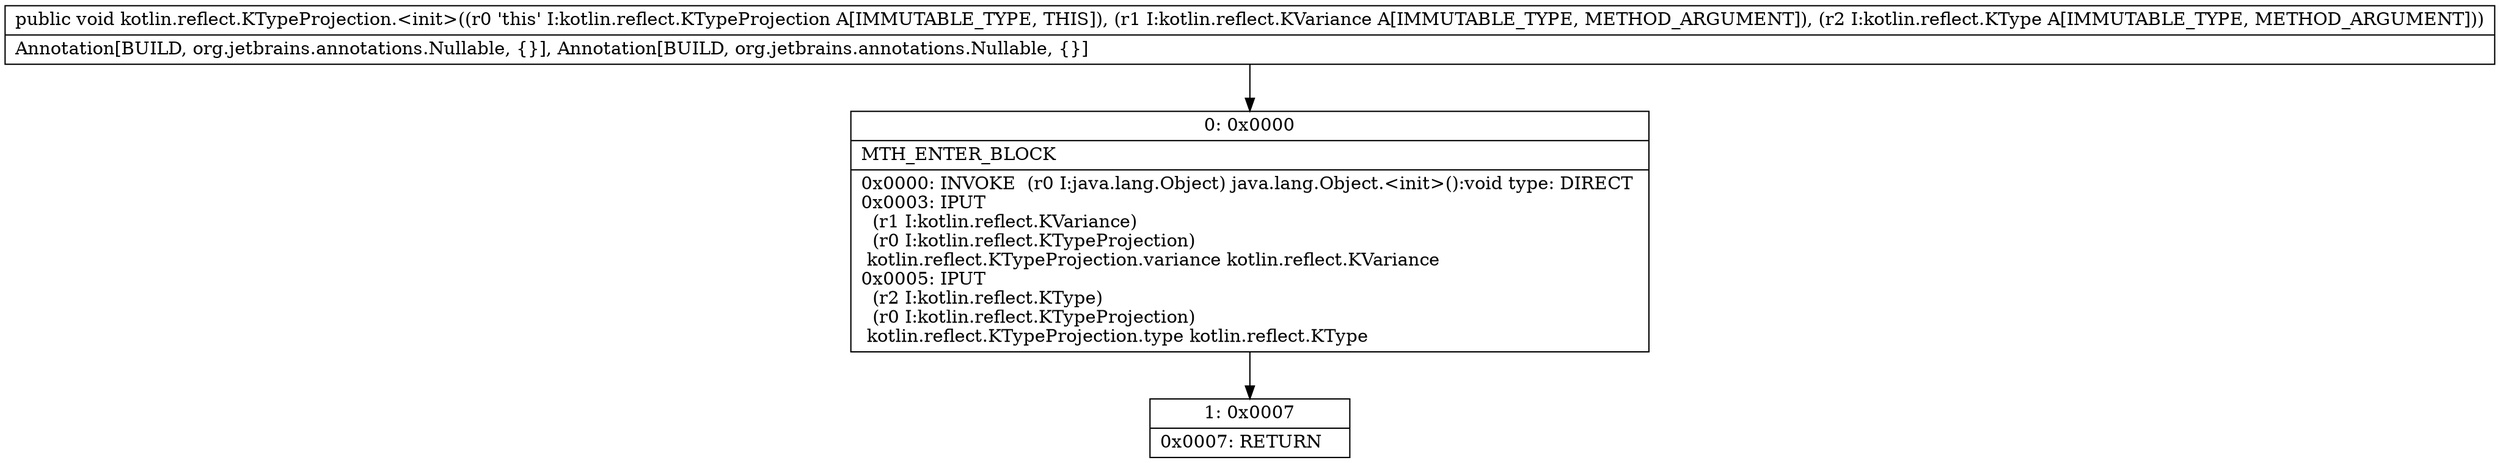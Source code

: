digraph "CFG forkotlin.reflect.KTypeProjection.\<init\>(Lkotlin\/reflect\/KVariance;Lkotlin\/reflect\/KType;)V" {
Node_0 [shape=record,label="{0\:\ 0x0000|MTH_ENTER_BLOCK\l|0x0000: INVOKE  (r0 I:java.lang.Object) java.lang.Object.\<init\>():void type: DIRECT \l0x0003: IPUT  \l  (r1 I:kotlin.reflect.KVariance)\l  (r0 I:kotlin.reflect.KTypeProjection)\l kotlin.reflect.KTypeProjection.variance kotlin.reflect.KVariance \l0x0005: IPUT  \l  (r2 I:kotlin.reflect.KType)\l  (r0 I:kotlin.reflect.KTypeProjection)\l kotlin.reflect.KTypeProjection.type kotlin.reflect.KType \l}"];
Node_1 [shape=record,label="{1\:\ 0x0007|0x0007: RETURN   \l}"];
MethodNode[shape=record,label="{public void kotlin.reflect.KTypeProjection.\<init\>((r0 'this' I:kotlin.reflect.KTypeProjection A[IMMUTABLE_TYPE, THIS]), (r1 I:kotlin.reflect.KVariance A[IMMUTABLE_TYPE, METHOD_ARGUMENT]), (r2 I:kotlin.reflect.KType A[IMMUTABLE_TYPE, METHOD_ARGUMENT]))  | Annotation[BUILD, org.jetbrains.annotations.Nullable, \{\}], Annotation[BUILD, org.jetbrains.annotations.Nullable, \{\}]\l}"];
MethodNode -> Node_0;
Node_0 -> Node_1;
}

